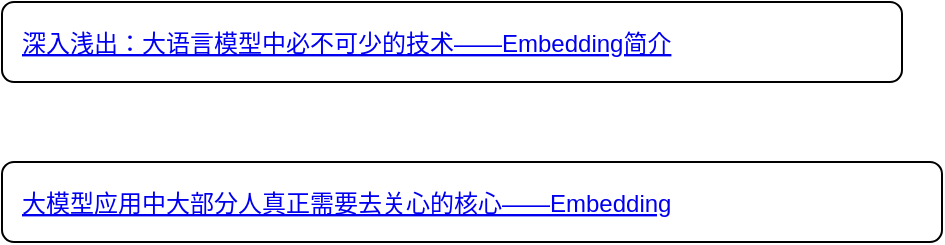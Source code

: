 <mxfile version="22.1.11" type="github" pages="3">
  <diagram id="FvDSmHw4C2hg5DXZBCbz" name="连接">
    <mxGraphModel dx="1386" dy="785" grid="1" gridSize="10" guides="1" tooltips="1" connect="1" arrows="1" fold="1" page="1" pageScale="1" pageWidth="827" pageHeight="1169" math="0" shadow="0">
      <root>
        <mxCell id="0" />
        <mxCell id="1" parent="0" />
        <UserObject label="深入浅出：大语言模型中必不可少的技术——Embedding简介" link="http://www.360doc.com/content/23/1003/09/47115229_1098797808.shtml" id="GIx1Bvny36EsjJ5DbA9I-1">
          <mxCell style="fontColor=#0000EE;fontStyle=4;rounded=1;overflow=hidden;spacing=10;align=left;" vertex="1" parent="1">
            <mxGeometry x="40" y="40" width="450" height="40" as="geometry" />
          </mxCell>
        </UserObject>
        <UserObject label="大模型应用中大部分人真正需要去关心的核心——Embedding" link="http://www.360doc.com/content/23/1003/09/47115229_1098797808.shtml" id="GIx1Bvny36EsjJ5DbA9I-2">
          <mxCell style="fontColor=#0000EE;fontStyle=4;rounded=1;overflow=hidden;spacing=10;align=left;" vertex="1" parent="1">
            <mxGeometry x="40" y="120" width="470" height="40" as="geometry" />
          </mxCell>
        </UserObject>
      </root>
    </mxGraphModel>
  </diagram>
  <diagram name="LLM" id="3DlHLGJXzKx2nmoPrJNQ">
    <mxGraphModel dx="1386" dy="785" grid="1" gridSize="10" guides="1" tooltips="1" connect="1" arrows="1" fold="1" page="1" pageScale="1" pageWidth="827" pageHeight="1169" math="0" shadow="0">
      <root>
        <mxCell id="0" />
        <mxCell id="1" parent="0" />
        <mxCell id="L2iHrLUZd3MNULrpQASm-12" style="edgeStyle=orthogonalEdgeStyle;rounded=0;orthogonalLoop=1;jettySize=auto;html=1;exitX=1;exitY=0.5;exitDx=0;exitDy=0;entryX=0;entryY=0.5;entryDx=0;entryDy=0;" edge="1" parent="1" source="L2iHrLUZd3MNULrpQASm-1" target="L2iHrLUZd3MNULrpQASm-5">
          <mxGeometry relative="1" as="geometry" />
        </mxCell>
        <mxCell id="L2iHrLUZd3MNULrpQASm-13" style="edgeStyle=orthogonalEdgeStyle;rounded=0;orthogonalLoop=1;jettySize=auto;html=1;exitX=1;exitY=0.5;exitDx=0;exitDy=0;entryX=0;entryY=0.5;entryDx=0;entryDy=0;" edge="1" parent="1" source="L2iHrLUZd3MNULrpQASm-1" target="L2iHrLUZd3MNULrpQASm-7">
          <mxGeometry relative="1" as="geometry" />
        </mxCell>
        <mxCell id="L2iHrLUZd3MNULrpQASm-14" style="edgeStyle=orthogonalEdgeStyle;rounded=0;orthogonalLoop=1;jettySize=auto;html=1;exitX=1;exitY=0.5;exitDx=0;exitDy=0;" edge="1" parent="1" source="L2iHrLUZd3MNULrpQASm-1" target="L2iHrLUZd3MNULrpQASm-8">
          <mxGeometry relative="1" as="geometry" />
        </mxCell>
        <mxCell id="L2iHrLUZd3MNULrpQASm-15" style="edgeStyle=orthogonalEdgeStyle;rounded=0;orthogonalLoop=1;jettySize=auto;html=1;exitX=1;exitY=0.5;exitDx=0;exitDy=0;entryX=0;entryY=0.5;entryDx=0;entryDy=0;" edge="1" parent="1" source="L2iHrLUZd3MNULrpQASm-1" target="L2iHrLUZd3MNULrpQASm-9">
          <mxGeometry relative="1" as="geometry" />
        </mxCell>
        <mxCell id="L2iHrLUZd3MNULrpQASm-16" style="edgeStyle=orthogonalEdgeStyle;rounded=0;orthogonalLoop=1;jettySize=auto;html=1;exitX=1;exitY=0.5;exitDx=0;exitDy=0;entryX=0;entryY=0.5;entryDx=0;entryDy=0;" edge="1" parent="1" source="L2iHrLUZd3MNULrpQASm-1" target="L2iHrLUZd3MNULrpQASm-10">
          <mxGeometry relative="1" as="geometry" />
        </mxCell>
        <mxCell id="L2iHrLUZd3MNULrpQASm-17" style="edgeStyle=orthogonalEdgeStyle;rounded=0;orthogonalLoop=1;jettySize=auto;html=1;exitX=1;exitY=0.5;exitDx=0;exitDy=0;entryX=0;entryY=0.5;entryDx=0;entryDy=0;" edge="1" parent="1" source="L2iHrLUZd3MNULrpQASm-1" target="L2iHrLUZd3MNULrpQASm-11">
          <mxGeometry relative="1" as="geometry" />
        </mxCell>
        <mxCell id="L2iHrLUZd3MNULrpQASm-1" value="核心能力" style="rounded=0;whiteSpace=wrap;html=1;" vertex="1" parent="1">
          <mxGeometry x="320" y="420" width="120" height="60" as="geometry" />
        </mxCell>
        <mxCell id="L2iHrLUZd3MNULrpQASm-3" style="edgeStyle=orthogonalEdgeStyle;rounded=0;orthogonalLoop=1;jettySize=auto;html=1;exitX=1;exitY=0.5;exitDx=0;exitDy=0;entryX=0;entryY=0.5;entryDx=0;entryDy=0;" edge="1" parent="1" source="L2iHrLUZd3MNULrpQASm-2" target="L2iHrLUZd3MNULrpQASm-1">
          <mxGeometry relative="1" as="geometry" />
        </mxCell>
        <mxCell id="L2iHrLUZd3MNULrpQASm-2" value="LLM--大语言模型&lt;br&gt;&lt;a href=&quot;https://zhuanlan.zhihu.com/p/645045642&quot;&gt;https://zhuanlan.zhihu.com/p/645045642&lt;/a&gt;" style="rounded=1;whiteSpace=wrap;html=1;" vertex="1" parent="1">
          <mxGeometry x="120" y="420" width="120" height="60" as="geometry" />
        </mxCell>
        <mxCell id="L2iHrLUZd3MNULrpQASm-5" value="&lt;h1&gt;生成（Generate）&lt;br&gt;&lt;/h1&gt;&lt;p&gt;聊天助手、写作助手、知识问答助手&lt;br&gt;&lt;/p&gt;" style="text;html=1;strokeColor=none;fillColor=none;spacing=5;spacingTop=-20;whiteSpace=wrap;overflow=hidden;rounded=0;" vertex="1" parent="1">
          <mxGeometry x="600" y="80" width="420" height="80" as="geometry" />
        </mxCell>
        <mxCell id="L2iHrLUZd3MNULrpQASm-7" value="&lt;h1&gt;总结（Summarize）&lt;br&gt;&lt;/h1&gt;&lt;p&gt;在线视频会议、电话会议内容总结；私有化知识库文档总结；报告、文章、邮件等工作性文本总结&lt;br&gt;&lt;/p&gt;" style="text;html=1;strokeColor=none;fillColor=none;spacing=5;spacingTop=-20;whiteSpace=wrap;overflow=hidden;rounded=0;" vertex="1" parent="1">
          <mxGeometry x="600" y="200" width="420" height="80" as="geometry" />
        </mxCell>
        <mxCell id="L2iHrLUZd3MNULrpQASm-8" value="&lt;h1&gt;提取（Extract）&lt;br&gt;&lt;/h1&gt;&lt;p&gt;文档命名实体提取、文章关键词提取、视频标签生成&lt;br&gt;&lt;/p&gt;" style="text;html=1;strokeColor=none;fillColor=none;spacing=5;spacingTop=-20;whiteSpace=wrap;overflow=hidden;rounded=0;" vertex="1" parent="1">
          <mxGeometry x="600" y="320" width="420" height="80" as="geometry" />
        </mxCell>
        <mxCell id="L2iHrLUZd3MNULrpQASm-9" value="&lt;h1&gt;分类（Classify）&lt;br&gt;&lt;/h1&gt;&lt;p&gt;网络平台敏感内容审核，社交媒体评论情感分析，电商平台用户评价分类&lt;br&gt;&lt;/p&gt;" style="text;html=1;strokeColor=none;fillColor=none;spacing=5;spacingTop=-20;whiteSpace=wrap;overflow=hidden;rounded=0;" vertex="1" parent="1">
          <mxGeometry x="600" y="440" width="420" height="80" as="geometry" />
        </mxCell>
        <mxCell id="L2iHrLUZd3MNULrpQASm-10" value="&lt;h1&gt;检索（Search）&lt;br&gt;&lt;/h1&gt;&lt;p&gt;文本语义检索、图片语义检索、视频语义检索；电商产品语义检索；招聘简历语义检索&lt;br&gt;&lt;/p&gt;" style="text;html=1;strokeColor=none;fillColor=none;spacing=5;spacingTop=-20;whiteSpace=wrap;overflow=hidden;rounded=0;" vertex="1" parent="1">
          <mxGeometry x="600" y="560" width="420" height="80" as="geometry" />
        </mxCell>
        <mxCell id="L2iHrLUZd3MNULrpQASm-11" value="&lt;h1&gt;改写（Rewrite）&lt;br&gt;&lt;/h1&gt;&lt;p&gt;文本纠错、文本润色、文本翻译&lt;br&gt;&lt;/p&gt;" style="text;html=1;strokeColor=none;fillColor=none;spacing=5;spacingTop=-20;whiteSpace=wrap;overflow=hidden;rounded=0;" vertex="1" parent="1">
          <mxGeometry x="600" y="680" width="420" height="80" as="geometry" />
        </mxCell>
      </root>
    </mxGraphModel>
  </diagram>
  <diagram id="EaiEcdJ-I_DlEpoy9Nn1" name="GPT">
    <mxGraphModel dx="2213" dy="1954" grid="1" gridSize="10" guides="1" tooltips="1" connect="1" arrows="1" fold="1" page="1" pageScale="1" pageWidth="827" pageHeight="1169" math="0" shadow="0">
      <root>
        <mxCell id="0" />
        <mxCell id="1" parent="0" />
        <mxCell id="UNQpuyh2CjBS3bRXUQbx-8" style="edgeStyle=orthogonalEdgeStyle;rounded=0;orthogonalLoop=1;jettySize=auto;html=1;exitX=1;exitY=0.5;exitDx=0;exitDy=0;entryX=0;entryY=0.5;entryDx=0;entryDy=0;" edge="1" parent="1" source="wNPvC7qzHjSaxT-Cyp38-1" target="UNQpuyh2CjBS3bRXUQbx-1">
          <mxGeometry relative="1" as="geometry" />
        </mxCell>
        <mxCell id="UNQpuyh2CjBS3bRXUQbx-9" style="edgeStyle=orthogonalEdgeStyle;rounded=0;orthogonalLoop=1;jettySize=auto;html=1;exitX=1;exitY=0.5;exitDx=0;exitDy=0;entryX=0;entryY=0.5;entryDx=0;entryDy=0;" edge="1" parent="1" source="wNPvC7qzHjSaxT-Cyp38-1" target="UNQpuyh2CjBS3bRXUQbx-2">
          <mxGeometry relative="1" as="geometry" />
        </mxCell>
        <mxCell id="UNQpuyh2CjBS3bRXUQbx-10" style="edgeStyle=orthogonalEdgeStyle;rounded=0;orthogonalLoop=1;jettySize=auto;html=1;exitX=1;exitY=0.5;exitDx=0;exitDy=0;entryX=0;entryY=0.5;entryDx=0;entryDy=0;" edge="1" parent="1" source="wNPvC7qzHjSaxT-Cyp38-1" target="UNQpuyh2CjBS3bRXUQbx-3">
          <mxGeometry relative="1" as="geometry" />
        </mxCell>
        <mxCell id="UNQpuyh2CjBS3bRXUQbx-11" style="edgeStyle=orthogonalEdgeStyle;rounded=0;orthogonalLoop=1;jettySize=auto;html=1;exitX=1;exitY=0.5;exitDx=0;exitDy=0;entryX=0;entryY=0.5;entryDx=0;entryDy=0;" edge="1" parent="1" source="wNPvC7qzHjSaxT-Cyp38-1" target="UNQpuyh2CjBS3bRXUQbx-4">
          <mxGeometry relative="1" as="geometry" />
        </mxCell>
        <mxCell id="UNQpuyh2CjBS3bRXUQbx-12" style="edgeStyle=orthogonalEdgeStyle;rounded=0;orthogonalLoop=1;jettySize=auto;html=1;exitX=1;exitY=0.5;exitDx=0;exitDy=0;entryX=0;entryY=0.5;entryDx=0;entryDy=0;" edge="1" parent="1" source="wNPvC7qzHjSaxT-Cyp38-1" target="UNQpuyh2CjBS3bRXUQbx-5">
          <mxGeometry relative="1" as="geometry" />
        </mxCell>
        <mxCell id="wNPvC7qzHjSaxT-Cyp38-1" value="版本" style="rounded=0;whiteSpace=wrap;html=1;" vertex="1" parent="1">
          <mxGeometry x="110" y="675" width="120" height="60" as="geometry" />
        </mxCell>
        <mxCell id="UNQpuyh2CjBS3bRXUQbx-7" style="edgeStyle=orthogonalEdgeStyle;rounded=0;orthogonalLoop=1;jettySize=auto;html=1;exitX=1;exitY=0.5;exitDx=0;exitDy=0;entryX=0;entryY=0.5;entryDx=0;entryDy=0;" edge="1" parent="1" source="ySed9VaLxDCvpfgI67wI-1" target="wNPvC7qzHjSaxT-Cyp38-1">
          <mxGeometry relative="1" as="geometry" />
        </mxCell>
        <mxCell id="ySed9VaLxDCvpfgI67wI-1" value="GPT&lt;br&gt;&lt;a href=&quot;https://www.bilibili.com/read/cv25112949/&quot;&gt;https://www.bilibili.com/read/cv25112949/&lt;/a&gt;" style="rounded=1;whiteSpace=wrap;html=1;" vertex="1" parent="1">
          <mxGeometry x="-90" y="675" width="120" height="60" as="geometry" />
        </mxCell>
        <mxCell id="UNQpuyh2CjBS3bRXUQbx-1" value="&lt;h1&gt;GTP&lt;br&gt;&lt;/h1&gt;&lt;p&gt;语言生成：GPT 模型可以用于生成自然语言文本，例如文章、对话、新闻、小说等。这种应用场景可以应用于自动写作、机器翻译、智能客服等领域。&lt;/p&gt;&lt;p&gt;语言理解：GPT 模型可以用于自然语言理解，例如文本分类、情感分析、实体识别等。这种应用场景可以应用于搜索引擎、广告推荐、舆情监测等领域。&lt;/p&gt;&lt;p&gt;对话系统：GPT 模型可以用于构建对话系统，例如智能客服、聊天机器人等。这种应用场景可以应用于客户服务、娱乐等领域。&lt;/p&gt;&lt;p&gt;语言模型：GPT 模型可以用于构建语言模型，例如语音识别、机器翻译等。这种应用场景可以应用于智能家居、智能交通等领域。&amp;nbsp;&lt;/p&gt;" style="text;html=1;strokeColor=none;fillColor=none;spacing=5;spacingTop=-20;whiteSpace=wrap;overflow=hidden;rounded=0;" vertex="1" parent="1">
          <mxGeometry x="440" y="-20" width="860" height="160" as="geometry" />
        </mxCell>
        <mxCell id="UNQpuyh2CjBS3bRXUQbx-18" style="edgeStyle=orthogonalEdgeStyle;rounded=0;orthogonalLoop=1;jettySize=auto;html=1;exitX=0;exitY=0.5;exitDx=0;exitDy=0;entryX=0;entryY=0.5;entryDx=0;entryDy=0;" edge="1" parent="1" source="UNQpuyh2CjBS3bRXUQbx-2" target="UNQpuyh2CjBS3bRXUQbx-13">
          <mxGeometry relative="1" as="geometry" />
        </mxCell>
        <mxCell id="UNQpuyh2CjBS3bRXUQbx-19" style="edgeStyle=orthogonalEdgeStyle;rounded=0;orthogonalLoop=1;jettySize=auto;html=1;exitX=0;exitY=0.5;exitDx=0;exitDy=0;entryX=0;entryY=0.5;entryDx=0;entryDy=0;" edge="1" parent="1" source="UNQpuyh2CjBS3bRXUQbx-2" target="UNQpuyh2CjBS3bRXUQbx-14">
          <mxGeometry relative="1" as="geometry" />
        </mxCell>
        <mxCell id="UNQpuyh2CjBS3bRXUQbx-2" value="&lt;h1&gt;GTP2&lt;br&gt;&lt;/h1&gt;&lt;p&gt;文本生成：GPT-2 可以学习大量的文本数据，并生成类似于人类写作的文章、故事或诗歌。&lt;/p&gt;&lt;p&gt;机器翻译：GPT-2 可以将一种语言的文本翻译成另一种语言的文本，如中英文互译。&lt;/p&gt;&lt;p&gt;情感分析：利用 GPT-2 进行情感分析，可以判断一段文本表达的情感是积极、消极还是中立。&lt;/p&gt;&lt;p&gt;文本分类：GPT-2 可以将文本归类为不同的类别，如新闻分类、电影评价分类等。&lt;/p&gt;&lt;p&gt;问答系统：GPT-2 可以回答用户提出的问题，并提供相关的信息和解决方案。&lt;/p&gt;&lt;p&gt;对话系统：GPT-2 可以模拟人类对话，与用户进行交互，并回答用户提出的问题。&lt;/p&gt;" style="text;html=1;strokeColor=none;fillColor=none;spacing=5;spacingTop=-20;whiteSpace=wrap;overflow=hidden;rounded=0;" vertex="1" parent="1">
          <mxGeometry x="440" y="240" width="520" height="200" as="geometry" />
        </mxCell>
        <mxCell id="UNQpuyh2CjBS3bRXUQbx-3" value="&lt;h1&gt;GTP3&lt;br&gt;&lt;/h1&gt;&lt;p&gt;自然语言生成：GPT-3 可以用于自动生成文章、电子邮件、产品描述等各种类型的文本。&lt;/p&gt;&lt;p&gt;智能客服：GPT-3 可以用于构建聊天机器人，解决客户的问题并提供帮助。&lt;/p&gt;&lt;p&gt;写作助手：GPT-3 可以提供主题、段落和句子建议，同时根据用户输入的数据自动生成合适的文本。&lt;/p&gt;&lt;p&gt;语言翻译：GPT-3 可以用于翻译不同语言之间的文本，从而促进跨文化交流。&lt;/p&gt;&lt;p&gt;自动摘要：GPT-3 可以用于自动提取一篇文章或文档的主要信息和重点，从而帮助用户更快地了解其内容。&lt;/p&gt;&lt;p&gt;虚拟助手：GPT-3 可以用于构建虚拟助手，例如 Siri 或 Alexa。它可以理解用户的指令，并执行相应的操作。&lt;/p&gt;&lt;p&gt;个性化推荐：GPT-3 可以分析用户的历史行为和偏好，从而为他们提供个性化的商品和服务推荐。&lt;/p&gt;&lt;p&gt;智能搜索：GPT-3 可以用于改进搜索引擎结果，提供更准确的答案和建议。&lt;/p&gt;&lt;p&gt;自动化编程：GPT-3 可以用于自动生成代码和脚本，从而节省开发者的时间并减少错误的产生。&lt;/p&gt;&lt;p&gt;艺术创作：GPT-3 的文本生成能力可以用于创作诗歌、小说、剧本等艺术形式，从而提供新颖的文学体验。&amp;nbsp;&lt;/p&gt;" style="text;html=1;strokeColor=none;fillColor=none;spacing=5;spacingTop=-20;whiteSpace=wrap;overflow=hidden;rounded=0;" vertex="1" parent="1">
          <mxGeometry x="440" y="540" width="910" height="330" as="geometry" />
        </mxCell>
        <mxCell id="UNQpuyh2CjBS3bRXUQbx-20" style="edgeStyle=orthogonalEdgeStyle;rounded=0;orthogonalLoop=1;jettySize=auto;html=1;exitX=0;exitY=0.5;exitDx=0;exitDy=0;entryX=0;entryY=0.5;entryDx=0;entryDy=0;" edge="1" parent="1" source="UNQpuyh2CjBS3bRXUQbx-4" target="UNQpuyh2CjBS3bRXUQbx-16">
          <mxGeometry relative="1" as="geometry" />
        </mxCell>
        <mxCell id="UNQpuyh2CjBS3bRXUQbx-21" style="edgeStyle=orthogonalEdgeStyle;rounded=0;orthogonalLoop=1;jettySize=auto;html=1;exitX=0;exitY=0.5;exitDx=0;exitDy=0;entryX=0;entryY=0.5;entryDx=0;entryDy=0;" edge="1" parent="1" source="UNQpuyh2CjBS3bRXUQbx-4" target="UNQpuyh2CjBS3bRXUQbx-17">
          <mxGeometry relative="1" as="geometry" />
        </mxCell>
        <mxCell id="UNQpuyh2CjBS3bRXUQbx-4" value="&lt;h1&gt;GTP3.5&lt;br&gt;&lt;/h1&gt;&lt;p&gt;GPT3.5 模型上和之前 GPT-3 都没有太大变化，主要变化的是训练策略变了，用上了强化学习&amp;nbsp;&lt;br&gt;&lt;/p&gt;" style="text;html=1;strokeColor=none;fillColor=none;spacing=5;spacingTop=-20;whiteSpace=wrap;overflow=hidden;rounded=0;" vertex="1" parent="1">
          <mxGeometry x="440" y="920" width="560" height="80" as="geometry" />
        </mxCell>
        <mxCell id="UNQpuyh2CjBS3bRXUQbx-5" value="&lt;h1&gt;GTP4&lt;br&gt;&lt;/h1&gt;&lt;p&gt;内容创作与编辑：&lt;span style=&quot;background-color: initial;&quot;&gt;GPT-4 在文本生成方面的优秀表现为创作者提供了强大的支持。从撰写软文、博客文章到书籍创作，GPT-4 都能够根据用户需求生成高质量的内容。同时，GPT-4 还具有智能纠错和编辑功能，能帮助用户快速优化文本，提高工作效率。&lt;/span&gt;&lt;/p&gt;&lt;p&gt;语言翻译：&lt;span style=&quot;background-color: initial;&quot;&gt;借助 GPT-4 的深度学习技术，语言翻译领域得以实现实时、准确的翻译服务。GPT-4 支持多种语言之间的互译，为国际交流和合作提供了便捷的语言沟通桥梁。&lt;/span&gt;&lt;/p&gt;&lt;p&gt;客服与支持：&lt;span style=&quot;background-color: initial;&quot;&gt;越来越多的企业开始将 GPT-4 应用于在线客服系统，实现智能、高效的用户服务。GPT-4 可以根据用户提问快速生成准确、专业的回答，大大提高了客户满意度和客服效率。&lt;/span&gt;&lt;/p&gt;&lt;p&gt;智能教育：&lt;span style=&quot;background-color: initial;&quot;&gt;GPT-4 在教育领域的应用前景也十分广阔。AI 辅导系统可以为学生提供个性化的学习建议和答疑解惑服务。此外，GPT-4 还可用于编写教材、教案等教育资源，为老师们分担工作负担。&lt;/span&gt;&lt;/p&gt;&lt;p&gt;游戏开发：&lt;span style=&quot;background-color: initial;&quot;&gt;GPT-4 在游戏领域也发挥着重要作用。开发者可以利用 GPT-4 生成各种游戏场景、角色对话和剧情设计，为玩家创造丰富、独特的游戏体验。&lt;/span&gt;&lt;/p&gt;&lt;p&gt;语音助手：&lt;span style=&quot;background-color: initial;&quot;&gt;语音助手已经成为人们日常生活中不可或缺的一部分。GPT-4 通过自然语言处理技术，使得语音助手可以更好地理解用户的需求并提供更精确的回应，满足人们在生活、工作等方面的需求。&lt;/span&gt;&lt;/p&gt;&lt;p&gt;数据分析与可视化：&lt;span style=&quot;background-color: initial;&quot;&gt;GPT-4 可应用于数据分析领域，通过对大量数据进行深度挖掘，帮助企业和个人发现潜在价值。同时，GPT-4 还能生成清晰易懂的可视化图表，使数据分析结果更直观、更易于理解。&lt;/span&gt;&lt;/p&gt;&lt;p&gt;法律咨询：&lt;span style=&quot;background-color: initial;&quot;&gt;借助 GPT-4 的知识储备和智能推理能力，用户可以在法律问题上获得专业的解答和建议。这将大大降低人们在法律咨询方面的成本和时间投入。&lt;/span&gt;&lt;/p&gt;&lt;p&gt;医疗领域：&lt;span style=&quot;background-color: initial;&quot;&gt;GPT-4 在医疗领域的应用也日益受到关注。AI 模型可以协助医生进行病例分析、诊断建议等工作，提高医疗服务的准确性和效率。此外，GPT-4 还可以为患者提供健康咨询和科普知识，提高大众的健康意识。&lt;/span&gt;&lt;/p&gt;&lt;p&gt;人工智能伦理与监管：&lt;span style=&quot;background-color: initial;&quot;&gt;随着 GPT-4 等 AI 技术的普及，人工智能伦理和监管问题日益凸显。GPT-4 可以帮助相关机构研究、制定相应的政策和规范，确保 AI 技术在合规、安全的环境下发展。&lt;/span&gt;&lt;/p&gt;" style="text;html=1;strokeColor=none;fillColor=none;spacing=5;spacingTop=-20;whiteSpace=wrap;overflow=hidden;rounded=0;" vertex="1" parent="1">
          <mxGeometry x="440" y="1089" width="1360" height="311" as="geometry" />
        </mxCell>
        <mxCell id="UNQpuyh2CjBS3bRXUQbx-13" value="&lt;div&gt;优点：&lt;/div&gt;&lt;div&gt;&lt;br&gt;&lt;/div&gt;&lt;div&gt;生成能力强大：GPT-2 在生成文本方面具有出色的能力，可以生成连贯、流畅的文章、故事甚至代码片段。&lt;/div&gt;&lt;div&gt;&lt;br&gt;&lt;/div&gt;&lt;div&gt;上下文理解：该模型通过学习大量的文本数据，能够理解上下文并生成具有逻辑关联性的回复。&lt;/div&gt;&lt;div&gt;&lt;br&gt;&lt;/div&gt;&lt;div&gt;多领域应用：GPT-2 对于多个领域的任务都具有良好的适用性，包括机器翻译、摘要生成、对话系统等。&lt;/div&gt;&lt;div&gt;&lt;br&gt;&lt;/div&gt;&lt;div&gt;预训练模型可用性：GPT-2 的预训练模型已经在公开领域发布，可以方便地进行微调以适应特定任务需求。&lt;/div&gt;&lt;div&gt;&lt;br&gt;&lt;/div&gt;&lt;div&gt;语言表达多样性：GPT-2 能够生成多样化的语言表达，从正式到口语化、幽默到严肃，使得生成的文本更加生动和富有趣味性。&lt;/div&gt;" style="rounded=0;whiteSpace=wrap;html=1;align=left;" vertex="1" parent="1">
          <mxGeometry x="1010" y="130" width="730" height="170" as="geometry" />
        </mxCell>
        <mxCell id="UNQpuyh2CjBS3bRXUQbx-14" value="&lt;div&gt;缺点：&lt;/div&gt;&lt;div&gt;&lt;br&gt;&lt;/div&gt;&lt;div&gt;&lt;span style=&quot;background-color: initial;&quot;&gt;缺乏常识和实际知识：尽管 GPT-2 可以生成连贯的文本，但它没有自己的常识和实际知识，容易受到错误或误导性信息的影响。&lt;/span&gt;&lt;br&gt;&lt;/div&gt;&lt;div&gt;&lt;br&gt;&lt;/div&gt;&lt;div style=&quot;&quot;&gt;对抗性样本的漏洞：GPT-2 容易受到对抗性样本的攻击，即通过故意构造的输入来欺骗模型，导致不准确或误导性的输出。&lt;/div&gt;&lt;div style=&quot;&quot;&gt;&lt;br&gt;&lt;/div&gt;&lt;div&gt;缺乏创造性和主动性：GPT-2 是基于大量数据的统计模型，没有真正的创造性和主动性，只能在已有的知识范围内生成文本。&lt;/div&gt;&lt;div&gt;&lt;br&gt;&lt;/div&gt;&lt;div&gt;存在长期依赖问题：GPT-2 在处理长文本时，可能会遇到长期依赖问题，导致生成的文本在逻辑上不一致或不连贯。&lt;/div&gt;&lt;div&gt;&lt;br&gt;&lt;/div&gt;&lt;div style=&quot;&quot;&gt;可解释性差：GPT-2 是一个黑盒模型，它的决策过程难以解释，无法提供详细的推理或证据支持。&amp;nbsp;&lt;/div&gt;" style="rounded=0;whiteSpace=wrap;html=1;align=left;" vertex="1" parent="1">
          <mxGeometry x="1010" y="380" width="730" height="170" as="geometry" />
        </mxCell>
        <mxCell id="UNQpuyh2CjBS3bRXUQbx-16" value="&lt;div&gt;优点：&lt;/div&gt;&lt;div&gt;多功能性：GPT3.5 可以回答各种问题，提供创意灵感，支持语音识别等多种功能，可以应用于多个领域，如技术支持、智能客服、文本生成等。&lt;/div&gt;&lt;div&gt;&lt;br&gt;&lt;/div&gt;&lt;div&gt;自然语言处理能力：GPT3.5 具备较强的自然语言处理能力，可以模拟人类对话，表达思想和感情，提供更加自然流畅的回答。&lt;/div&gt;&lt;div&gt;&lt;br&gt;&lt;/div&gt;&lt;div&gt;多语种支持：GPT3.5 支持多种语言，可以满足不同国家和地区的语言需求。&lt;/div&gt;&lt;div&gt;&lt;br&gt;&lt;/div&gt;&lt;div&gt;智能学习：GPT3.5 可以通过对大量数据进行学习，不断提高自身的表达能力和回答准确率，具备一定的智能学习能力。&lt;/div&gt;&lt;div&gt;&lt;br&gt;&lt;/div&gt;&lt;div&gt;便捷性：GPT3.5 可以通过第三方的应用程序或者网站、OpenAI 提供的 API 或者在 OpenAI 官方网站上使用，使用起来非常便捷。&amp;nbsp;&lt;/div&gt;" style="rounded=0;whiteSpace=wrap;html=1;align=left;" vertex="1" parent="1">
          <mxGeometry x="1060" y="790" width="860" height="170" as="geometry" />
        </mxCell>
        <mxCell id="UNQpuyh2CjBS3bRXUQbx-17" value="缺点：&lt;br&gt;&lt;div&gt;可能存在偏见：由于 GPT3.5 是通过对大量数据进行学习得到的，可能存在数据偏见的问题。这可能导致 GPT3.5 对某些群体或某些观点的回答存在偏见。&lt;/div&gt;&lt;div&gt;&lt;br&gt;&lt;/div&gt;&lt;div&gt;缺乏人情味：尽管 GPT3.5 可以模拟人类对话，但它仍然缺乏真正的情感和人性化，无法像真正的人类一样进行复杂的思考和情感表达。&lt;/div&gt;&lt;div&gt;&lt;br&gt;&lt;/div&gt;&lt;div&gt;需要大量数据：为了让 GPT3.5 具备较高的回答准确率和表达能力，需要训练大量的数据，这需要消耗大量的时间和资源。&lt;/div&gt;&lt;div&gt;&lt;br&gt;&lt;/div&gt;&lt;div&gt;可能存在安全隐患：在使用 GPT3.5 模型时，需要输入一定的文本或语音数据，这可能会导致个人隐私泄露的风险。&lt;/div&gt;" style="rounded=0;whiteSpace=wrap;html=1;align=left;" vertex="1" parent="1">
          <mxGeometry x="1060" y="990" width="860" height="130" as="geometry" />
        </mxCell>
      </root>
    </mxGraphModel>
  </diagram>
</mxfile>
